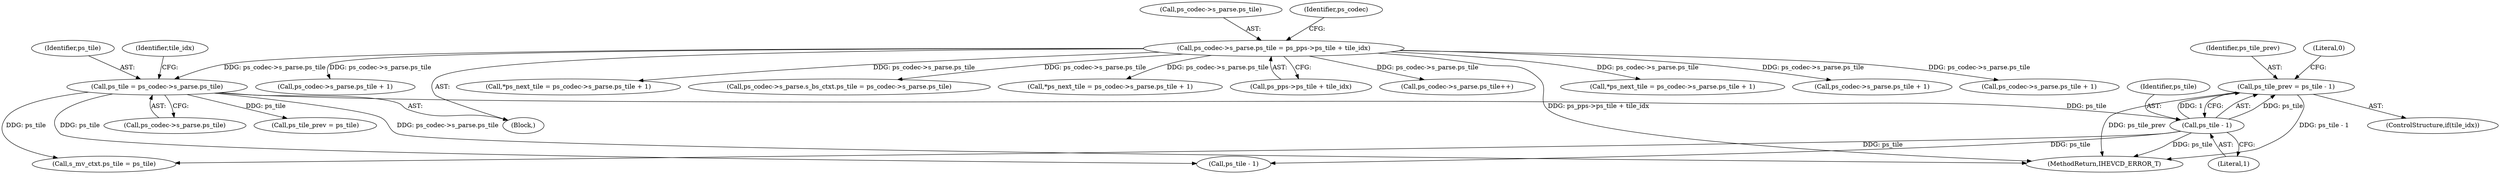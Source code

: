 digraph "0_Android_bcfc7124f6ef9f1ec128fb2e90de774a5b33d199_0@pointer" {
"1000407" [label="(Call,ps_tile_prev = ps_tile - 1)"];
"1000409" [label="(Call,ps_tile - 1)"];
"1000398" [label="(Call,ps_tile = ps_codec->s_parse.ps_tile)"];
"1000380" [label="(Call,ps_codec->s_parse.ps_tile = ps_pps->ps_tile + tile_idx)"];
"1005079" [label="(MethodReturn,IHEVCD_ERROR_T)"];
"1000381" [label="(Call,ps_codec->s_parse.ps_tile)"];
"1002362" [label="(Call,*ps_next_tile = ps_codec->s_parse.ps_tile + 1)"];
"1004041" [label="(Call,ps_codec->s_parse.s_bs_ctxt.ps_tile = ps_codec->s_parse.ps_tile)"];
"1002495" [label="(Call,*ps_next_tile = ps_codec->s_parse.ps_tile + 1)"];
"1000409" [label="(Call,ps_tile - 1)"];
"1000408" [label="(Identifier,ps_tile_prev)"];
"1000405" [label="(ControlStructure,if(tile_idx))"];
"1000386" [label="(Call,ps_pps->ps_tile + tile_idx)"];
"1000411" [label="(Literal,1)"];
"1004440" [label="(Call,ps_codec->s_parse.ps_tile++)"];
"1000406" [label="(Identifier,tile_idx)"];
"1003262" [label="(Call,s_mv_ctxt.ps_tile = ps_tile)"];
"1001177" [label="(Call,ps_tile - 1)"];
"1002199" [label="(Call,*ps_next_tile = ps_codec->s_parse.ps_tile + 1)"];
"1002364" [label="(Call,ps_codec->s_parse.ps_tile + 1)"];
"1002497" [label="(Call,ps_codec->s_parse.ps_tile + 1)"];
"1000394" [label="(Identifier,ps_codec)"];
"1000413" [label="(Call,ps_tile_prev = ps_tile)"];
"1000407" [label="(Call,ps_tile_prev = ps_tile - 1)"];
"1000398" [label="(Call,ps_tile = ps_codec->s_parse.ps_tile)"];
"1000410" [label="(Identifier,ps_tile)"];
"1000380" [label="(Call,ps_codec->s_parse.ps_tile = ps_pps->ps_tile + tile_idx)"];
"1002201" [label="(Call,ps_codec->s_parse.ps_tile + 1)"];
"1000190" [label="(Block,)"];
"1000418" [label="(Literal,0)"];
"1000399" [label="(Identifier,ps_tile)"];
"1000400" [label="(Call,ps_codec->s_parse.ps_tile)"];
"1000407" -> "1000405"  [label="AST: "];
"1000407" -> "1000409"  [label="CFG: "];
"1000408" -> "1000407"  [label="AST: "];
"1000409" -> "1000407"  [label="AST: "];
"1000418" -> "1000407"  [label="CFG: "];
"1000407" -> "1005079"  [label="DDG: ps_tile - 1"];
"1000407" -> "1005079"  [label="DDG: ps_tile_prev"];
"1000409" -> "1000407"  [label="DDG: ps_tile"];
"1000409" -> "1000407"  [label="DDG: 1"];
"1000409" -> "1000411"  [label="CFG: "];
"1000410" -> "1000409"  [label="AST: "];
"1000411" -> "1000409"  [label="AST: "];
"1000409" -> "1005079"  [label="DDG: ps_tile"];
"1000398" -> "1000409"  [label="DDG: ps_tile"];
"1000409" -> "1001177"  [label="DDG: ps_tile"];
"1000409" -> "1003262"  [label="DDG: ps_tile"];
"1000398" -> "1000190"  [label="AST: "];
"1000398" -> "1000400"  [label="CFG: "];
"1000399" -> "1000398"  [label="AST: "];
"1000400" -> "1000398"  [label="AST: "];
"1000406" -> "1000398"  [label="CFG: "];
"1000398" -> "1005079"  [label="DDG: ps_codec->s_parse.ps_tile"];
"1000380" -> "1000398"  [label="DDG: ps_codec->s_parse.ps_tile"];
"1000398" -> "1000413"  [label="DDG: ps_tile"];
"1000398" -> "1001177"  [label="DDG: ps_tile"];
"1000398" -> "1003262"  [label="DDG: ps_tile"];
"1000380" -> "1000190"  [label="AST: "];
"1000380" -> "1000386"  [label="CFG: "];
"1000381" -> "1000380"  [label="AST: "];
"1000386" -> "1000380"  [label="AST: "];
"1000394" -> "1000380"  [label="CFG: "];
"1000380" -> "1005079"  [label="DDG: ps_pps->ps_tile + tile_idx"];
"1000380" -> "1002199"  [label="DDG: ps_codec->s_parse.ps_tile"];
"1000380" -> "1002201"  [label="DDG: ps_codec->s_parse.ps_tile"];
"1000380" -> "1002362"  [label="DDG: ps_codec->s_parse.ps_tile"];
"1000380" -> "1002364"  [label="DDG: ps_codec->s_parse.ps_tile"];
"1000380" -> "1002495"  [label="DDG: ps_codec->s_parse.ps_tile"];
"1000380" -> "1002497"  [label="DDG: ps_codec->s_parse.ps_tile"];
"1000380" -> "1004041"  [label="DDG: ps_codec->s_parse.ps_tile"];
"1000380" -> "1004440"  [label="DDG: ps_codec->s_parse.ps_tile"];
}
